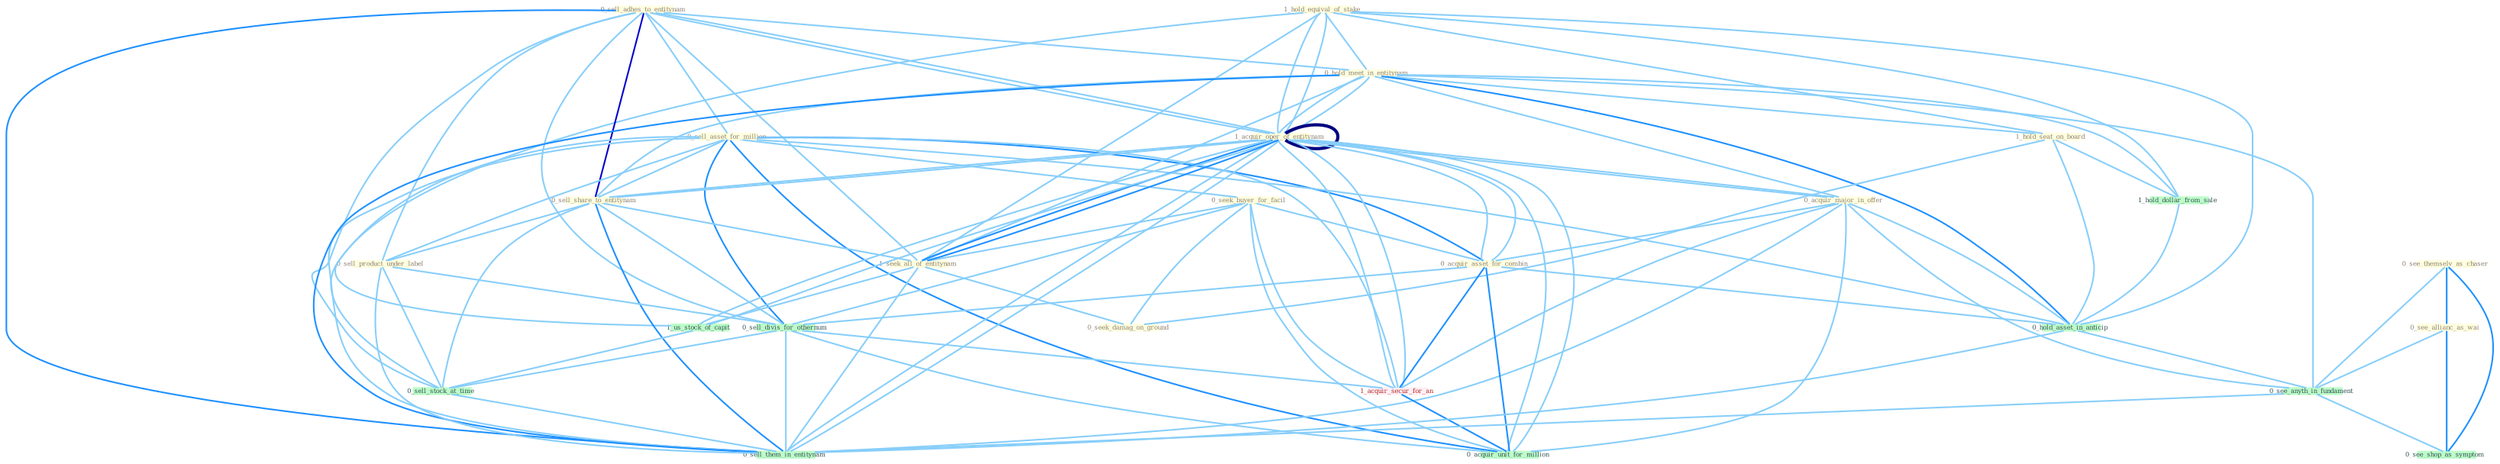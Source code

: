 Graph G{ 
    node
    [shape=polygon,style=filled,width=.5,height=.06,color="#BDFCC9",fixedsize=true,fontsize=4,
    fontcolor="#2f4f4f"];
    {node
    [color="#ffffe0", fontcolor="#8b7d6b"] "1_hold_equival_of_stake " "0_sell_adhes_to_entitynam " "0_sell_asset_for_million " "0_see_themselv_as_chaser " "0_hold_meet_in_entitynam " "1_acquir_oper_of_entitynam " "0_sell_share_to_entitynam " "1_hold_seat_on_board " "0_acquir_major_in_offer " "0_seek_buyer_for_facil " "1_seek_all_of_entitynam " "1_acquir_oper_of_entitynam " "0_acquir_asset_for_combin " "0_see_allianc_as_wai " "0_sell_product_under_label " "0_seek_damag_on_ground "}
{node [color="#fff0f5", fontcolor="#b22222"] "1_acquir_secur_for_an "}
edge [color="#B0E2FF"];

	"1_hold_equival_of_stake " -- "0_hold_meet_in_entitynam " [w="1", color="#87cefa" ];
	"1_hold_equival_of_stake " -- "1_acquir_oper_of_entitynam " [w="1", color="#87cefa" ];
	"1_hold_equival_of_stake " -- "1_hold_seat_on_board " [w="1", color="#87cefa" ];
	"1_hold_equival_of_stake " -- "1_seek_all_of_entitynam " [w="1", color="#87cefa" ];
	"1_hold_equival_of_stake " -- "1_acquir_oper_of_entitynam " [w="1", color="#87cefa" ];
	"1_hold_equival_of_stake " -- "1_us_stock_of_capit " [w="1", color="#87cefa" ];
	"1_hold_equival_of_stake " -- "1_hold_dollar_from_sale " [w="1", color="#87cefa" ];
	"1_hold_equival_of_stake " -- "0_hold_asset_in_anticip " [w="1", color="#87cefa" ];
	"0_sell_adhes_to_entitynam " -- "0_sell_asset_for_million " [w="1", color="#87cefa" ];
	"0_sell_adhes_to_entitynam " -- "0_hold_meet_in_entitynam " [w="1", color="#87cefa" ];
	"0_sell_adhes_to_entitynam " -- "1_acquir_oper_of_entitynam " [w="1", color="#87cefa" ];
	"0_sell_adhes_to_entitynam " -- "0_sell_share_to_entitynam " [w="3", color="#0000cd" , len=0.6];
	"0_sell_adhes_to_entitynam " -- "1_seek_all_of_entitynam " [w="1", color="#87cefa" ];
	"0_sell_adhes_to_entitynam " -- "1_acquir_oper_of_entitynam " [w="1", color="#87cefa" ];
	"0_sell_adhes_to_entitynam " -- "0_sell_product_under_label " [w="1", color="#87cefa" ];
	"0_sell_adhes_to_entitynam " -- "0_sell_divis_for_othernum " [w="1", color="#87cefa" ];
	"0_sell_adhes_to_entitynam " -- "0_sell_stock_at_time " [w="1", color="#87cefa" ];
	"0_sell_adhes_to_entitynam " -- "0_sell_them_in_entitynam " [w="2", color="#1e90ff" , len=0.8];
	"0_sell_asset_for_million " -- "0_sell_share_to_entitynam " [w="1", color="#87cefa" ];
	"0_sell_asset_for_million " -- "0_seek_buyer_for_facil " [w="1", color="#87cefa" ];
	"0_sell_asset_for_million " -- "0_acquir_asset_for_combin " [w="2", color="#1e90ff" , len=0.8];
	"0_sell_asset_for_million " -- "0_sell_product_under_label " [w="1", color="#87cefa" ];
	"0_sell_asset_for_million " -- "0_sell_divis_for_othernum " [w="2", color="#1e90ff" , len=0.8];
	"0_sell_asset_for_million " -- "1_acquir_secur_for_an " [w="1", color="#87cefa" ];
	"0_sell_asset_for_million " -- "0_hold_asset_in_anticip " [w="1", color="#87cefa" ];
	"0_sell_asset_for_million " -- "0_sell_stock_at_time " [w="1", color="#87cefa" ];
	"0_sell_asset_for_million " -- "0_acquir_unit_for_million " [w="2", color="#1e90ff" , len=0.8];
	"0_sell_asset_for_million " -- "0_sell_them_in_entitynam " [w="1", color="#87cefa" ];
	"0_see_themselv_as_chaser " -- "0_see_allianc_as_wai " [w="2", color="#1e90ff" , len=0.8];
	"0_see_themselv_as_chaser " -- "0_see_anyth_in_fundament " [w="1", color="#87cefa" ];
	"0_see_themselv_as_chaser " -- "0_see_shop_as_symptom " [w="2", color="#1e90ff" , len=0.8];
	"0_hold_meet_in_entitynam " -- "1_acquir_oper_of_entitynam " [w="1", color="#87cefa" ];
	"0_hold_meet_in_entitynam " -- "0_sell_share_to_entitynam " [w="1", color="#87cefa" ];
	"0_hold_meet_in_entitynam " -- "1_hold_seat_on_board " [w="1", color="#87cefa" ];
	"0_hold_meet_in_entitynam " -- "0_acquir_major_in_offer " [w="1", color="#87cefa" ];
	"0_hold_meet_in_entitynam " -- "1_seek_all_of_entitynam " [w="1", color="#87cefa" ];
	"0_hold_meet_in_entitynam " -- "1_acquir_oper_of_entitynam " [w="1", color="#87cefa" ];
	"0_hold_meet_in_entitynam " -- "1_hold_dollar_from_sale " [w="1", color="#87cefa" ];
	"0_hold_meet_in_entitynam " -- "0_hold_asset_in_anticip " [w="2", color="#1e90ff" , len=0.8];
	"0_hold_meet_in_entitynam " -- "0_see_anyth_in_fundament " [w="1", color="#87cefa" ];
	"0_hold_meet_in_entitynam " -- "0_sell_them_in_entitynam " [w="2", color="#1e90ff" , len=0.8];
	"1_acquir_oper_of_entitynam " -- "0_sell_share_to_entitynam " [w="1", color="#87cefa" ];
	"1_acquir_oper_of_entitynam " -- "0_acquir_major_in_offer " [w="1", color="#87cefa" ];
	"1_acquir_oper_of_entitynam " -- "1_seek_all_of_entitynam " [w="2", color="#1e90ff" , len=0.8];
	"1_acquir_oper_of_entitynam " -- "1_acquir_oper_of_entitynam " [w="4", style=bold, color="#000080", len=0.4];
	"1_acquir_oper_of_entitynam " -- "0_acquir_asset_for_combin " [w="1", color="#87cefa" ];
	"1_acquir_oper_of_entitynam " -- "1_acquir_secur_for_an " [w="1", color="#87cefa" ];
	"1_acquir_oper_of_entitynam " -- "1_us_stock_of_capit " [w="1", color="#87cefa" ];
	"1_acquir_oper_of_entitynam " -- "0_acquir_unit_for_million " [w="1", color="#87cefa" ];
	"1_acquir_oper_of_entitynam " -- "0_sell_them_in_entitynam " [w="1", color="#87cefa" ];
	"0_sell_share_to_entitynam " -- "1_seek_all_of_entitynam " [w="1", color="#87cefa" ];
	"0_sell_share_to_entitynam " -- "1_acquir_oper_of_entitynam " [w="1", color="#87cefa" ];
	"0_sell_share_to_entitynam " -- "0_sell_product_under_label " [w="1", color="#87cefa" ];
	"0_sell_share_to_entitynam " -- "0_sell_divis_for_othernum " [w="1", color="#87cefa" ];
	"0_sell_share_to_entitynam " -- "0_sell_stock_at_time " [w="1", color="#87cefa" ];
	"0_sell_share_to_entitynam " -- "0_sell_them_in_entitynam " [w="2", color="#1e90ff" , len=0.8];
	"1_hold_seat_on_board " -- "0_seek_damag_on_ground " [w="1", color="#87cefa" ];
	"1_hold_seat_on_board " -- "1_hold_dollar_from_sale " [w="1", color="#87cefa" ];
	"1_hold_seat_on_board " -- "0_hold_asset_in_anticip " [w="1", color="#87cefa" ];
	"0_acquir_major_in_offer " -- "1_acquir_oper_of_entitynam " [w="1", color="#87cefa" ];
	"0_acquir_major_in_offer " -- "0_acquir_asset_for_combin " [w="1", color="#87cefa" ];
	"0_acquir_major_in_offer " -- "1_acquir_secur_for_an " [w="1", color="#87cefa" ];
	"0_acquir_major_in_offer " -- "0_hold_asset_in_anticip " [w="1", color="#87cefa" ];
	"0_acquir_major_in_offer " -- "0_see_anyth_in_fundament " [w="1", color="#87cefa" ];
	"0_acquir_major_in_offer " -- "0_acquir_unit_for_million " [w="1", color="#87cefa" ];
	"0_acquir_major_in_offer " -- "0_sell_them_in_entitynam " [w="1", color="#87cefa" ];
	"0_seek_buyer_for_facil " -- "1_seek_all_of_entitynam " [w="1", color="#87cefa" ];
	"0_seek_buyer_for_facil " -- "0_acquir_asset_for_combin " [w="1", color="#87cefa" ];
	"0_seek_buyer_for_facil " -- "0_seek_damag_on_ground " [w="1", color="#87cefa" ];
	"0_seek_buyer_for_facil " -- "0_sell_divis_for_othernum " [w="1", color="#87cefa" ];
	"0_seek_buyer_for_facil " -- "1_acquir_secur_for_an " [w="1", color="#87cefa" ];
	"0_seek_buyer_for_facil " -- "0_acquir_unit_for_million " [w="1", color="#87cefa" ];
	"1_seek_all_of_entitynam " -- "1_acquir_oper_of_entitynam " [w="2", color="#1e90ff" , len=0.8];
	"1_seek_all_of_entitynam " -- "0_seek_damag_on_ground " [w="1", color="#87cefa" ];
	"1_seek_all_of_entitynam " -- "1_us_stock_of_capit " [w="1", color="#87cefa" ];
	"1_seek_all_of_entitynam " -- "0_sell_them_in_entitynam " [w="1", color="#87cefa" ];
	"1_acquir_oper_of_entitynam " -- "0_acquir_asset_for_combin " [w="1", color="#87cefa" ];
	"1_acquir_oper_of_entitynam " -- "1_acquir_secur_for_an " [w="1", color="#87cefa" ];
	"1_acquir_oper_of_entitynam " -- "1_us_stock_of_capit " [w="1", color="#87cefa" ];
	"1_acquir_oper_of_entitynam " -- "0_acquir_unit_for_million " [w="1", color="#87cefa" ];
	"1_acquir_oper_of_entitynam " -- "0_sell_them_in_entitynam " [w="1", color="#87cefa" ];
	"0_acquir_asset_for_combin " -- "0_sell_divis_for_othernum " [w="1", color="#87cefa" ];
	"0_acquir_asset_for_combin " -- "1_acquir_secur_for_an " [w="2", color="#1e90ff" , len=0.8];
	"0_acquir_asset_for_combin " -- "0_hold_asset_in_anticip " [w="1", color="#87cefa" ];
	"0_acquir_asset_for_combin " -- "0_acquir_unit_for_million " [w="2", color="#1e90ff" , len=0.8];
	"0_see_allianc_as_wai " -- "0_see_anyth_in_fundament " [w="1", color="#87cefa" ];
	"0_see_allianc_as_wai " -- "0_see_shop_as_symptom " [w="2", color="#1e90ff" , len=0.8];
	"0_sell_product_under_label " -- "0_sell_divis_for_othernum " [w="1", color="#87cefa" ];
	"0_sell_product_under_label " -- "0_sell_stock_at_time " [w="1", color="#87cefa" ];
	"0_sell_product_under_label " -- "0_sell_them_in_entitynam " [w="1", color="#87cefa" ];
	"0_sell_divis_for_othernum " -- "1_acquir_secur_for_an " [w="1", color="#87cefa" ];
	"0_sell_divis_for_othernum " -- "0_sell_stock_at_time " [w="1", color="#87cefa" ];
	"0_sell_divis_for_othernum " -- "0_acquir_unit_for_million " [w="1", color="#87cefa" ];
	"0_sell_divis_for_othernum " -- "0_sell_them_in_entitynam " [w="1", color="#87cefa" ];
	"1_acquir_secur_for_an " -- "0_acquir_unit_for_million " [w="2", color="#1e90ff" , len=0.8];
	"1_us_stock_of_capit " -- "0_sell_stock_at_time " [w="1", color="#87cefa" ];
	"1_hold_dollar_from_sale " -- "0_hold_asset_in_anticip " [w="1", color="#87cefa" ];
	"0_hold_asset_in_anticip " -- "0_see_anyth_in_fundament " [w="1", color="#87cefa" ];
	"0_hold_asset_in_anticip " -- "0_sell_them_in_entitynam " [w="1", color="#87cefa" ];
	"0_sell_stock_at_time " -- "0_sell_them_in_entitynam " [w="1", color="#87cefa" ];
	"0_see_anyth_in_fundament " -- "0_see_shop_as_symptom " [w="1", color="#87cefa" ];
	"0_see_anyth_in_fundament " -- "0_sell_them_in_entitynam " [w="1", color="#87cefa" ];
}